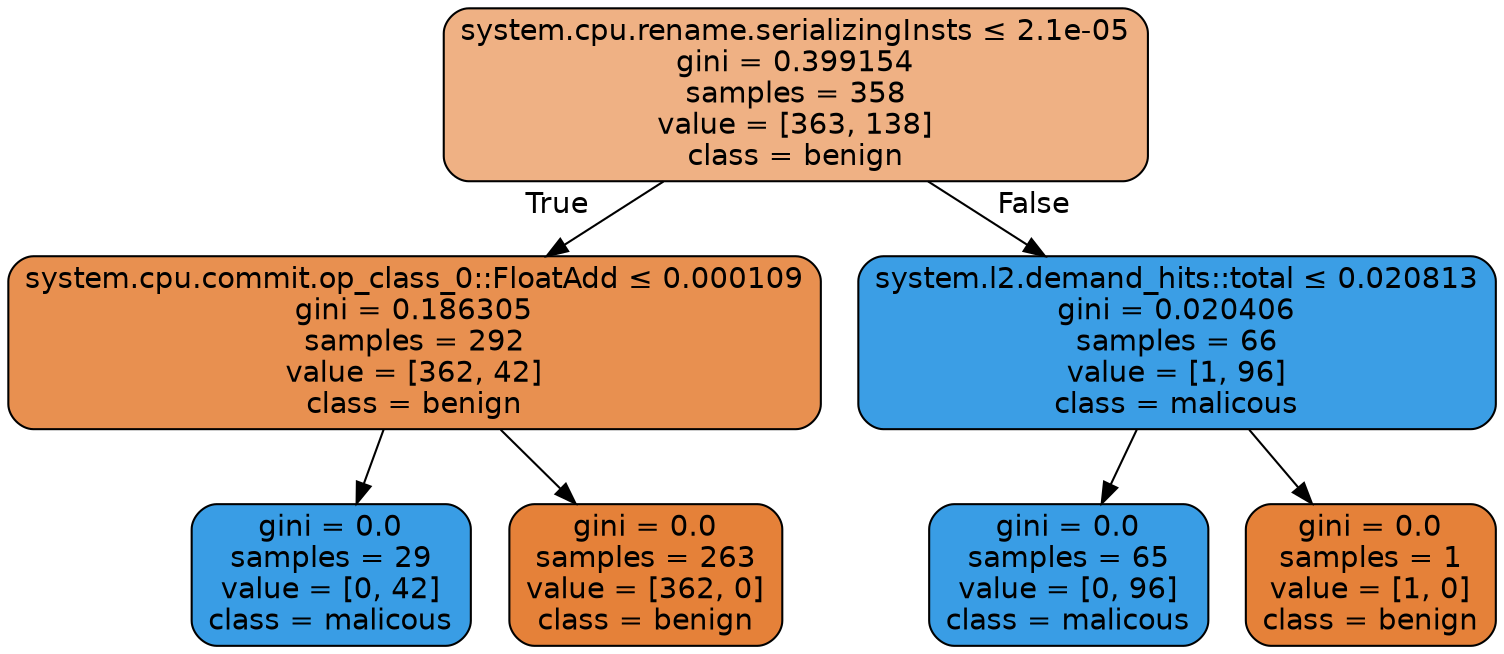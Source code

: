 digraph Tree {
node [shape=box, style="filled, rounded", color="black", fontname=helvetica] ;
edge [fontname=helvetica] ;
0 [label=<system.cpu.rename.serializingInsts &le; 2.1e-05<br/>gini = 0.399154<br/>samples = 358<br/>value = [363, 138]<br/>class = benign>, fillcolor="#efb184"] ;
1 [label=<system.cpu.commit.op_class_0::FloatAdd &le; 0.000109<br/>gini = 0.186305<br/>samples = 292<br/>value = [362, 42]<br/>class = benign>, fillcolor="#e89050"] ;
0 -> 1 [labeldistance=2.5, labelangle=45, headlabel="True"] ;
2 [label=<gini = 0.0<br/>samples = 29<br/>value = [0, 42]<br/>class = malicous>, fillcolor="#399de5"] ;
1 -> 2 ;
3 [label=<gini = 0.0<br/>samples = 263<br/>value = [362, 0]<br/>class = benign>, fillcolor="#e58139"] ;
1 -> 3 ;
4 [label=<system.l2.demand_hits::total &le; 0.020813<br/>gini = 0.020406<br/>samples = 66<br/>value = [1, 96]<br/>class = malicous>, fillcolor="#3b9ee5"] ;
0 -> 4 [labeldistance=2.5, labelangle=-45, headlabel="False"] ;
5 [label=<gini = 0.0<br/>samples = 65<br/>value = [0, 96]<br/>class = malicous>, fillcolor="#399de5"] ;
4 -> 5 ;
6 [label=<gini = 0.0<br/>samples = 1<br/>value = [1, 0]<br/>class = benign>, fillcolor="#e58139"] ;
4 -> 6 ;
}
